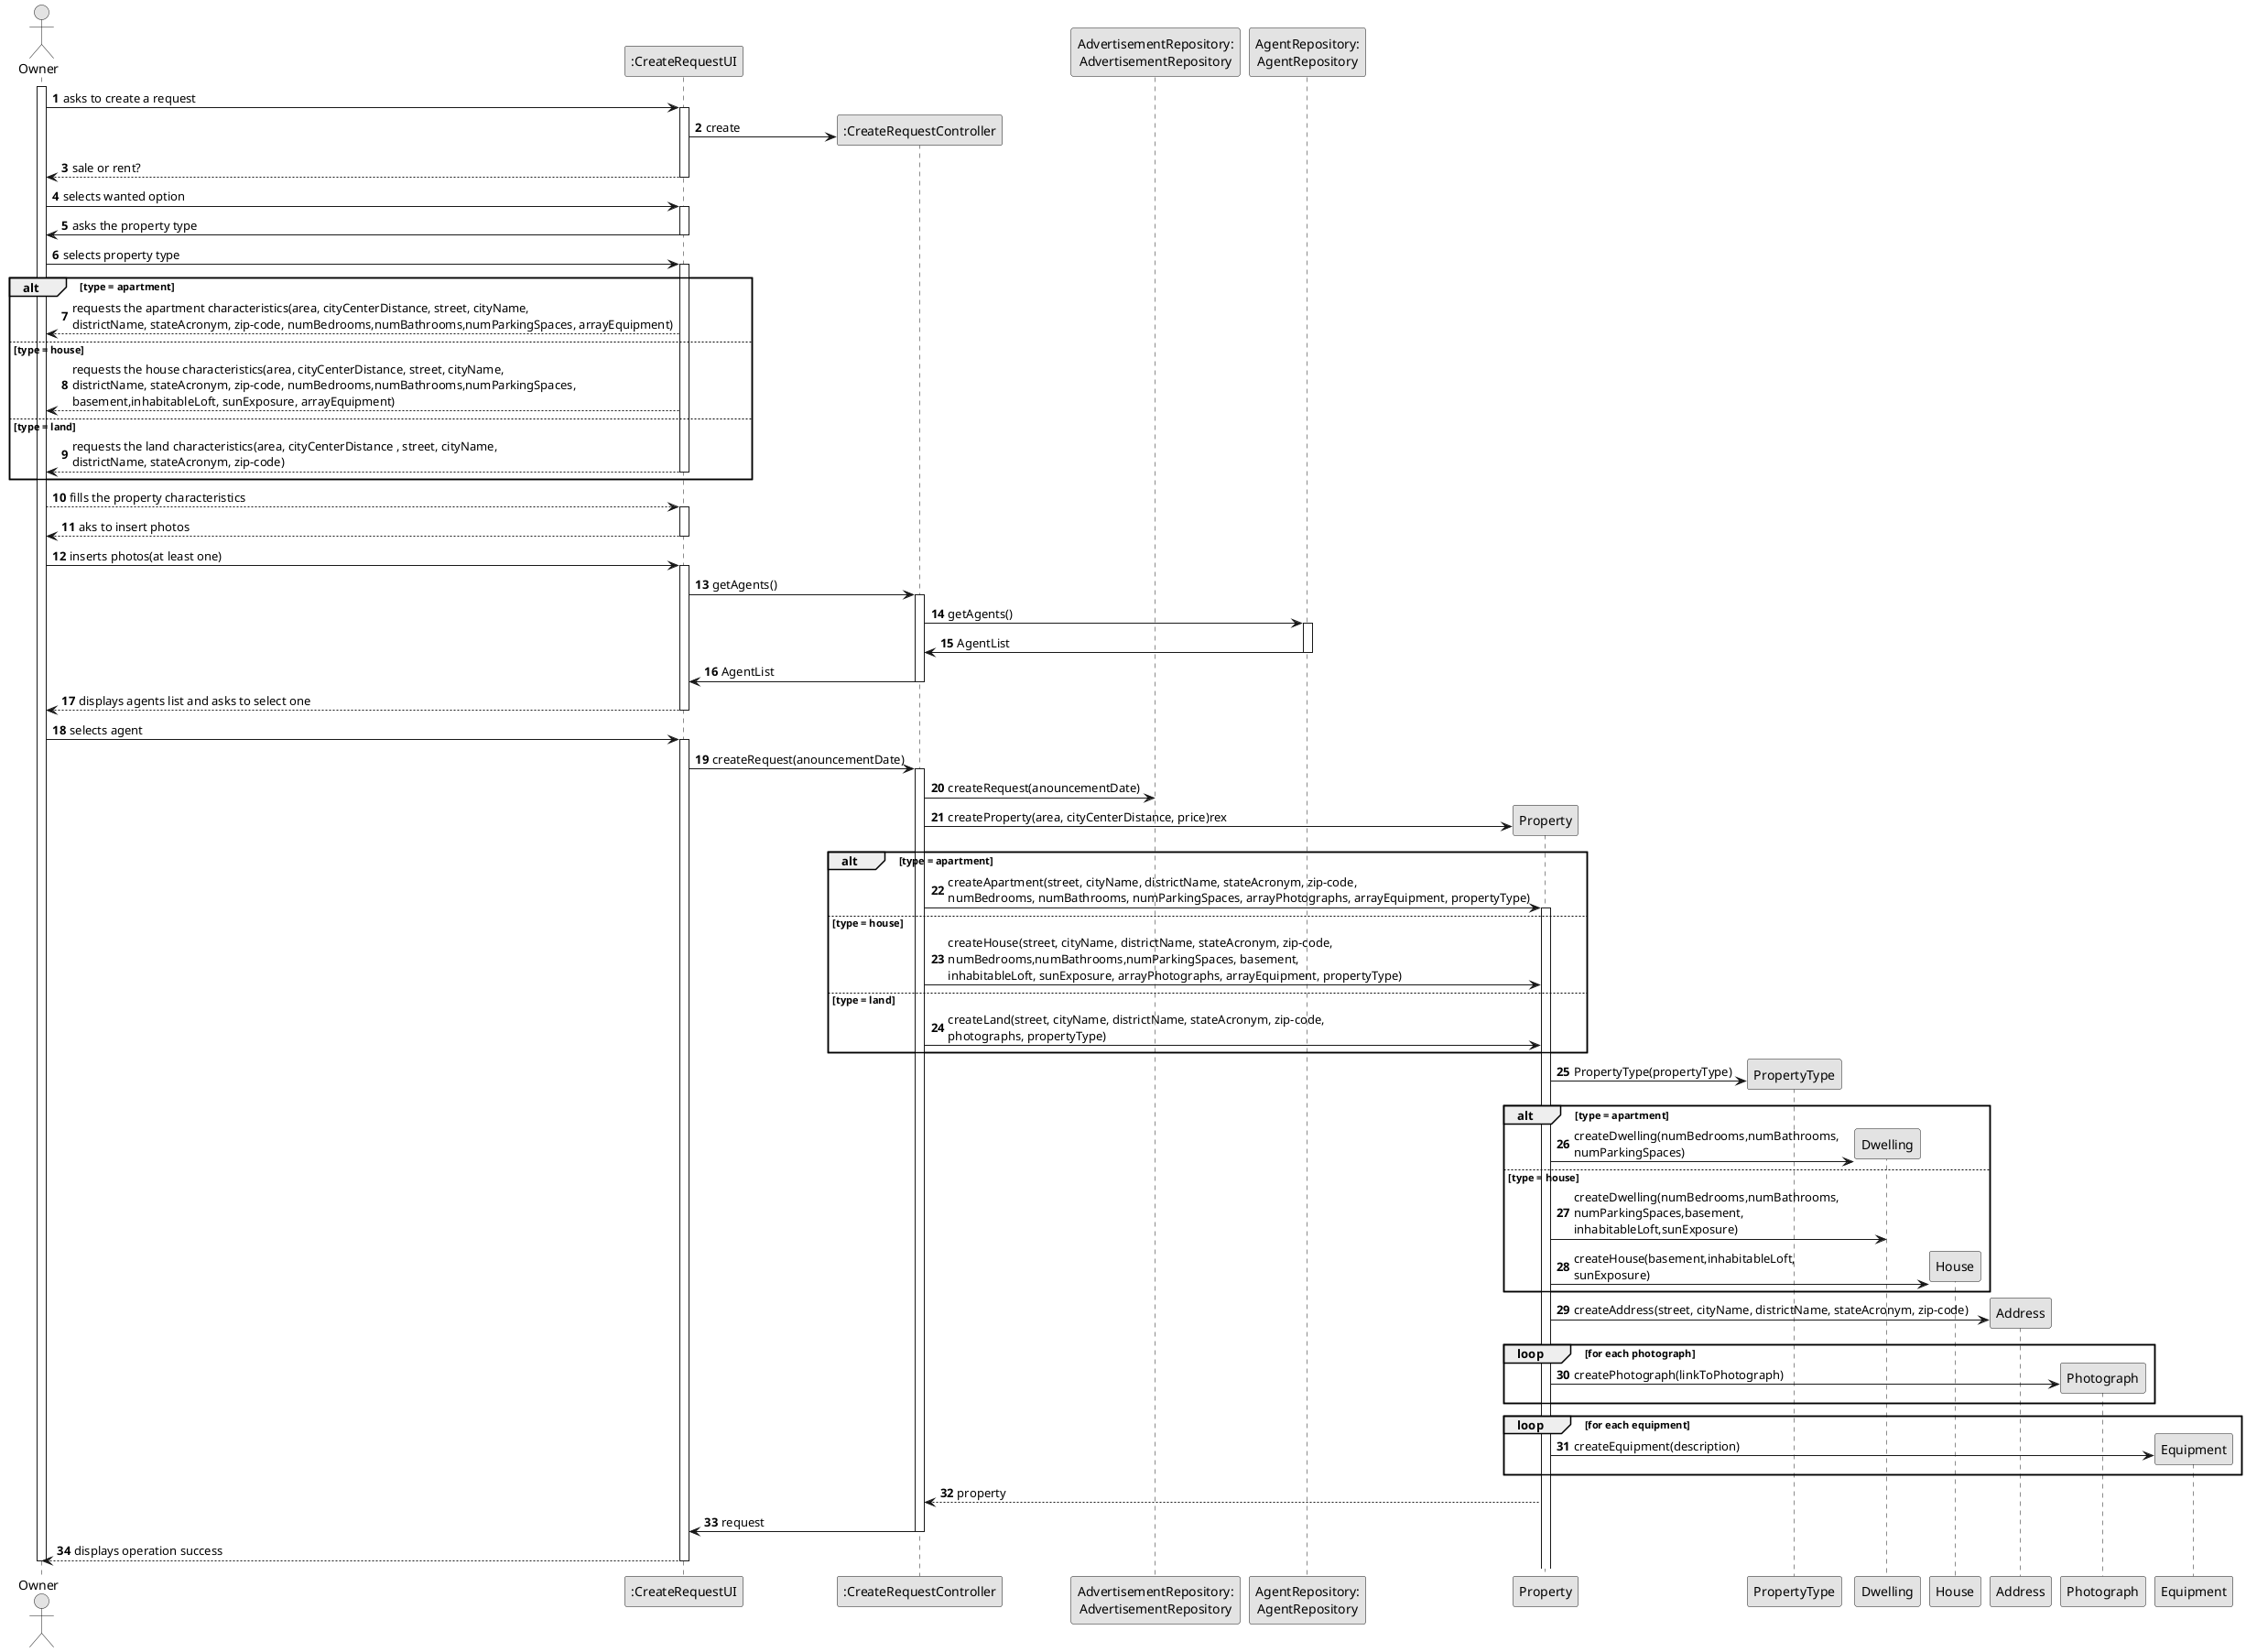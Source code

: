 @startuml
skinparam monochrome true
skinparam packageStyle rectangle
skinparam shadowing false

autonumber

'hide footbox
actor "Owner" as ADM
participant ":CreateRequestUI" as UI
participant ":CreateRequestController" as CTRL
participant "AdvertisementRepository:\nAdvertisementRepository" as AdvertisementRepository
participant "AgentRepository:\nAgentRepository" as AgentRepository

activate ADM

        ADM -> UI : asks to create a request

        activate UI

'            UI --> ADM : requests data (reference, description,  informal \n description, technical description, duration, cost)
            'create CTRL
            UI -> CTRL** : create

            UI --> ADM : sale or rent?
        deactivate UI

        ADM -> UI : selects wanted option
        activate UI

        UI -> ADM : asks the property type
        deactivate UI

    ADM -> UI : selects property type
    activate UI

    alt type = apartment

    UI --> ADM : requests the apartment characteristics(area, cityCenterDistance, street, cityName, \ndistrictName, stateAcronym, zip-code, numBedrooms,numBathrooms,numParkingSpaces, arrayEquipment)

    else type = house

    UI --> ADM : requests the house characteristics(area, cityCenterDistance, street, cityName, \ndistrictName, stateAcronym, zip-code, numBedrooms,numBathrooms,numParkingSpaces, \nbasement,inhabitableLoft, sunExposure, arrayEquipment)

    else type = land

    UI --> ADM : requests the land characteristics(area, cityCenterDistance , street, cityName, \ndistrictName, stateAcronym, zip-code)
    deactivate UI

    end alt

    ADM --> UI : fills the property characteristics
    activate UI

    UI --> ADM : aks to insert photos
    deactivate UI

    ADM -> UI : inserts photos(at least one)
    activate UI

    UI -> CTRL : getAgents()
        activate CTRL

                CTRL -> AgentRepository : getAgents()
                activate AgentRepository

                AgentRepository -> CTRL : AgentList
                deactivate AgentRepository

                CTRL -> UI : AgentList
                deactivate CTRL

        UI --> ADM: displays agents list and asks to select one
        deactivate UI

    ADM -> UI : selects agent
        activate UI

    UI -> CTRL : createRequest(anouncementDate)
        activate CTRL

        CTRL -> AdvertisementRepository : createRequest(anouncementDate)

    CTRL -> Property** : createProperty(area, cityCenterDistance, price)rex

                alt type = apartment
                                    CTRL -> Property : createApartment(street, cityName, districtName, stateAcronym, zip-code, \nnumBedrooms, numBathrooms, numParkingSpaces, arrayPhotographs, arrayEquipment, propertyType)
                                    activate Property
                                    else type = house
                                    CTRL -> Property : createHouse(street, cityName, districtName, stateAcronym, zip-code, \nnumBedrooms,numBathrooms,numParkingSpaces, basement,\ninhabitableLoft, sunExposure, arrayPhotographs, arrayEquipment, propertyType)
                                    else type = land
                                    CTRL -> Property : createLand(street, cityName, districtName, stateAcronym, zip-code, \nphotographs, propertyType)
                                    end alt
                Property -> PropertyType** : PropertyType(propertyType)

                alt type = apartment
                Property -> Dwelling** : createDwelling(numBedrooms,numBathrooms,\nnumParkingSpaces)

                else type = house

                Property -> Dwelling : createDwelling(numBedrooms,numBathrooms,\nnumParkingSpaces,basement,\ninhabitableLoft,sunExposure)

                Property -> House** : createHouse(basement,inhabitableLoft,\nsunExposure)

                end alt

                Property -> Address** : createAddress(street, cityName, districtName, stateAcronym, zip-code)

                loop for each photograph
                Property -> Photograph** : createPhotograph(linkToPhotograph)
                end loop

                loop for each equipment
                Property -> Equipment** : createEquipment(description)
                end loop

            Property --> CTRL : property

            CTRL -> UI : request
            deactivate CTRL

    UI --> ADM: displays operation success
    deactivate UI

deactivate ADM

@enduml